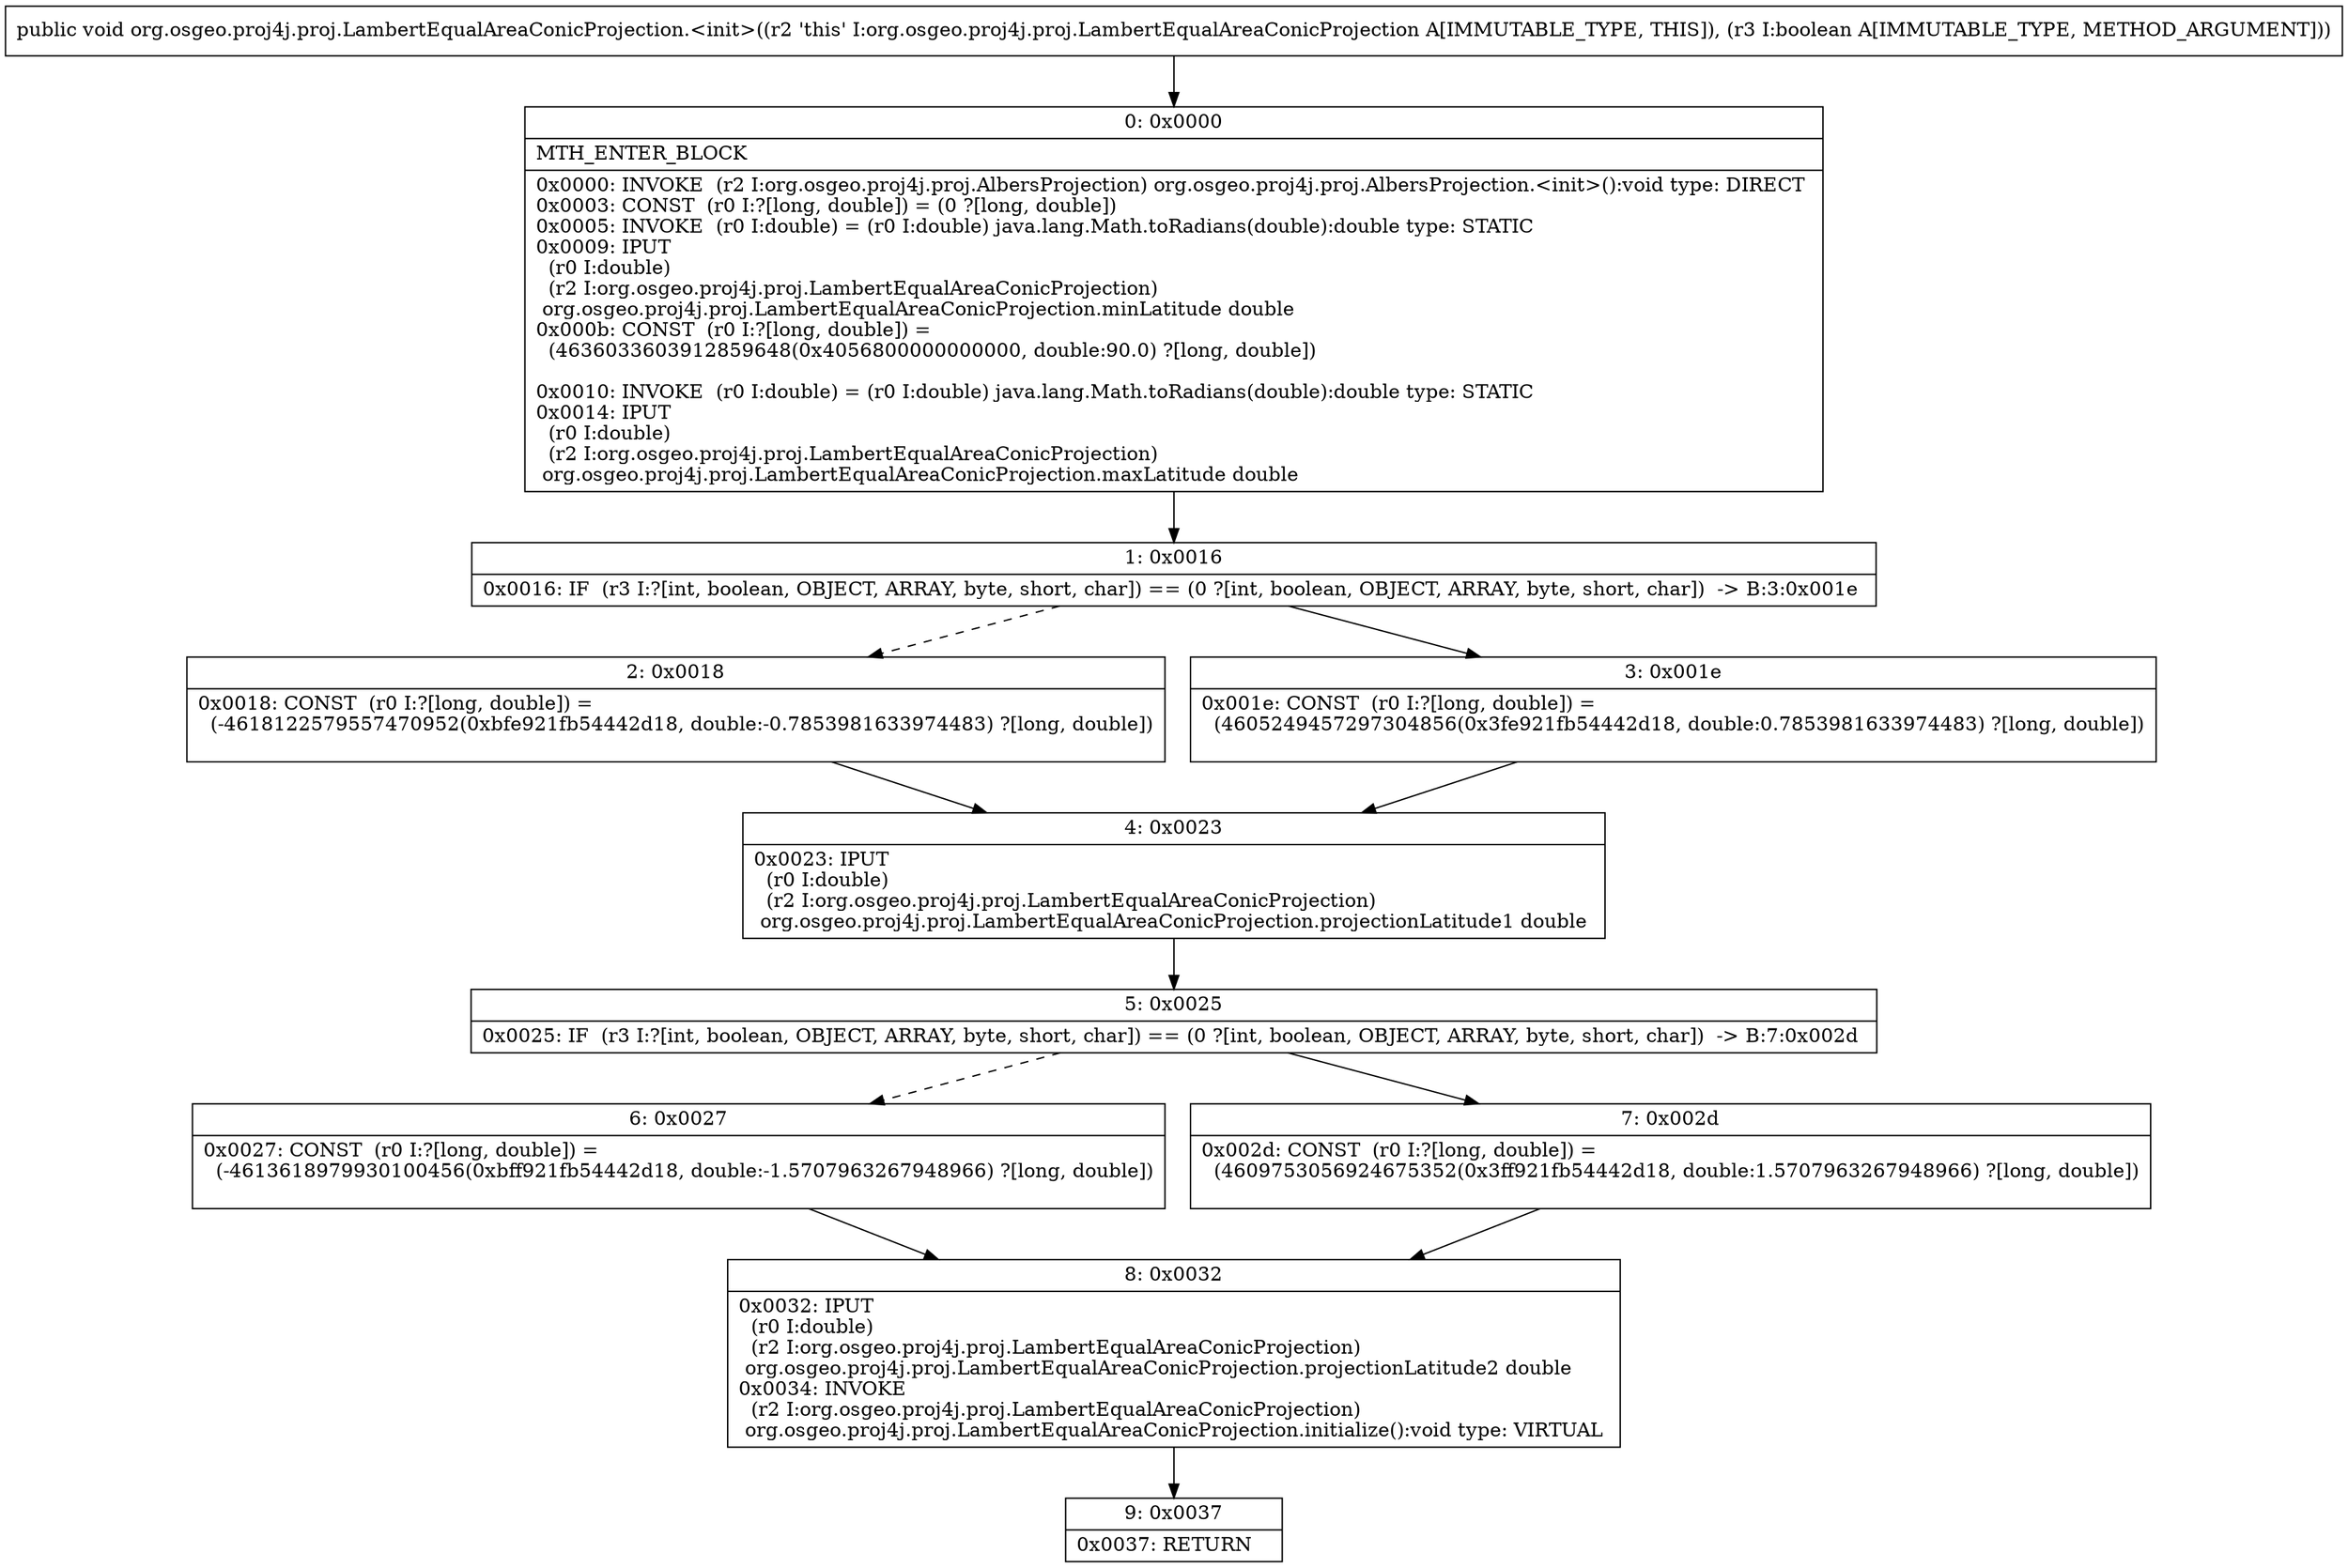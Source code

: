 digraph "CFG fororg.osgeo.proj4j.proj.LambertEqualAreaConicProjection.\<init\>(Z)V" {
Node_0 [shape=record,label="{0\:\ 0x0000|MTH_ENTER_BLOCK\l|0x0000: INVOKE  (r2 I:org.osgeo.proj4j.proj.AlbersProjection) org.osgeo.proj4j.proj.AlbersProjection.\<init\>():void type: DIRECT \l0x0003: CONST  (r0 I:?[long, double]) = (0 ?[long, double]) \l0x0005: INVOKE  (r0 I:double) = (r0 I:double) java.lang.Math.toRadians(double):double type: STATIC \l0x0009: IPUT  \l  (r0 I:double)\l  (r2 I:org.osgeo.proj4j.proj.LambertEqualAreaConicProjection)\l org.osgeo.proj4j.proj.LambertEqualAreaConicProjection.minLatitude double \l0x000b: CONST  (r0 I:?[long, double]) = \l  (4636033603912859648(0x4056800000000000, double:90.0) ?[long, double])\l \l0x0010: INVOKE  (r0 I:double) = (r0 I:double) java.lang.Math.toRadians(double):double type: STATIC \l0x0014: IPUT  \l  (r0 I:double)\l  (r2 I:org.osgeo.proj4j.proj.LambertEqualAreaConicProjection)\l org.osgeo.proj4j.proj.LambertEqualAreaConicProjection.maxLatitude double \l}"];
Node_1 [shape=record,label="{1\:\ 0x0016|0x0016: IF  (r3 I:?[int, boolean, OBJECT, ARRAY, byte, short, char]) == (0 ?[int, boolean, OBJECT, ARRAY, byte, short, char])  \-\> B:3:0x001e \l}"];
Node_2 [shape=record,label="{2\:\ 0x0018|0x0018: CONST  (r0 I:?[long, double]) = \l  (\-4618122579557470952(0xbfe921fb54442d18, double:\-0.7853981633974483) ?[long, double])\l \l}"];
Node_3 [shape=record,label="{3\:\ 0x001e|0x001e: CONST  (r0 I:?[long, double]) = \l  (4605249457297304856(0x3fe921fb54442d18, double:0.7853981633974483) ?[long, double])\l \l}"];
Node_4 [shape=record,label="{4\:\ 0x0023|0x0023: IPUT  \l  (r0 I:double)\l  (r2 I:org.osgeo.proj4j.proj.LambertEqualAreaConicProjection)\l org.osgeo.proj4j.proj.LambertEqualAreaConicProjection.projectionLatitude1 double \l}"];
Node_5 [shape=record,label="{5\:\ 0x0025|0x0025: IF  (r3 I:?[int, boolean, OBJECT, ARRAY, byte, short, char]) == (0 ?[int, boolean, OBJECT, ARRAY, byte, short, char])  \-\> B:7:0x002d \l}"];
Node_6 [shape=record,label="{6\:\ 0x0027|0x0027: CONST  (r0 I:?[long, double]) = \l  (\-4613618979930100456(0xbff921fb54442d18, double:\-1.5707963267948966) ?[long, double])\l \l}"];
Node_7 [shape=record,label="{7\:\ 0x002d|0x002d: CONST  (r0 I:?[long, double]) = \l  (4609753056924675352(0x3ff921fb54442d18, double:1.5707963267948966) ?[long, double])\l \l}"];
Node_8 [shape=record,label="{8\:\ 0x0032|0x0032: IPUT  \l  (r0 I:double)\l  (r2 I:org.osgeo.proj4j.proj.LambertEqualAreaConicProjection)\l org.osgeo.proj4j.proj.LambertEqualAreaConicProjection.projectionLatitude2 double \l0x0034: INVOKE  \l  (r2 I:org.osgeo.proj4j.proj.LambertEqualAreaConicProjection)\l org.osgeo.proj4j.proj.LambertEqualAreaConicProjection.initialize():void type: VIRTUAL \l}"];
Node_9 [shape=record,label="{9\:\ 0x0037|0x0037: RETURN   \l}"];
MethodNode[shape=record,label="{public void org.osgeo.proj4j.proj.LambertEqualAreaConicProjection.\<init\>((r2 'this' I:org.osgeo.proj4j.proj.LambertEqualAreaConicProjection A[IMMUTABLE_TYPE, THIS]), (r3 I:boolean A[IMMUTABLE_TYPE, METHOD_ARGUMENT])) }"];
MethodNode -> Node_0;
Node_0 -> Node_1;
Node_1 -> Node_2[style=dashed];
Node_1 -> Node_3;
Node_2 -> Node_4;
Node_3 -> Node_4;
Node_4 -> Node_5;
Node_5 -> Node_6[style=dashed];
Node_5 -> Node_7;
Node_6 -> Node_8;
Node_7 -> Node_8;
Node_8 -> Node_9;
}

